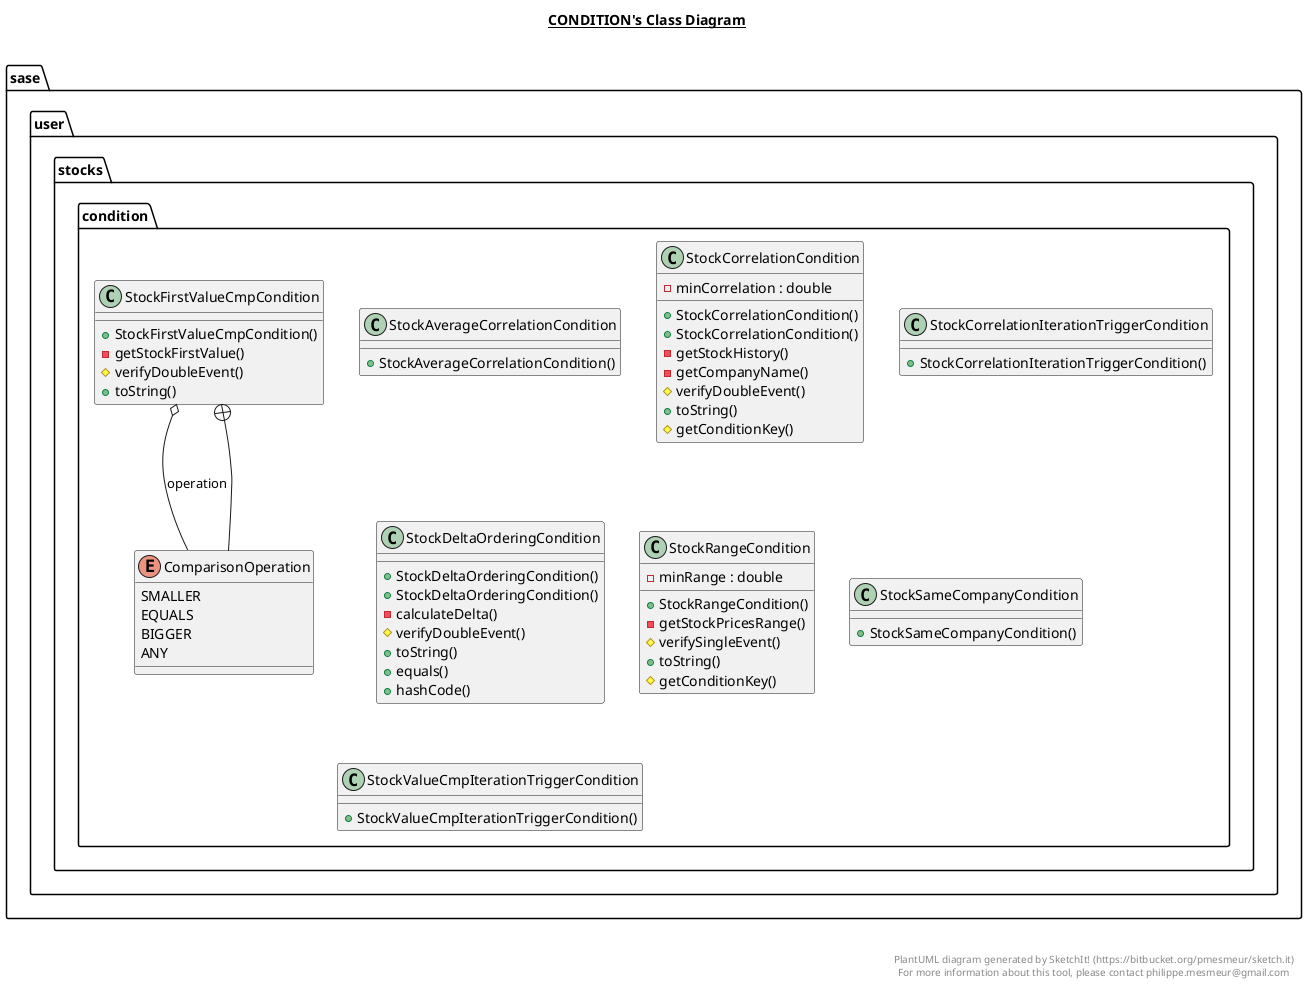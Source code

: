 @startuml

title __CONDITION's Class Diagram__\n

  package sase.user.stocks {
    package sase.user.stocks.condition {
      class StockAverageCorrelationCondition {
          + StockAverageCorrelationCondition()
      }
    }
  }
  

  package sase.user.stocks {
    package sase.user.stocks.condition {
      class StockCorrelationCondition {
          - minCorrelation : double
          + StockCorrelationCondition()
          + StockCorrelationCondition()
          - getStockHistory()
          - getCompanyName()
          # verifyDoubleEvent()
          + toString()
          # getConditionKey()
      }
    }
  }
  

  package sase.user.stocks {
    package sase.user.stocks.condition {
      class StockCorrelationIterationTriggerCondition {
          + StockCorrelationIterationTriggerCondition()
      }
    }
  }
  

  package sase.user.stocks {
    package sase.user.stocks.condition {
      class StockDeltaOrderingCondition {
          + StockDeltaOrderingCondition()
          + StockDeltaOrderingCondition()
          - calculateDelta()
          # verifyDoubleEvent()
          + toString()
          + equals()
          + hashCode()
      }
    }
  }
  

  package sase.user.stocks {
    package sase.user.stocks.condition {
      class StockFirstValueCmpCondition {
          + StockFirstValueCmpCondition()
          - getStockFirstValue()
          # verifyDoubleEvent()
          + toString()
      }
    }
  }
  

  package sase.user.stocks {
    package sase.user.stocks.condition {
      enum ComparisonOperation {
        SMALLER
        EQUALS
        BIGGER
        ANY
      }
    }
  }
  

  package sase.user.stocks {
    package sase.user.stocks.condition {
      class StockRangeCondition {
          - minRange : double
          + StockRangeCondition()
          - getStockPricesRange()
          # verifySingleEvent()
          + toString()
          # getConditionKey()
      }
    }
  }
  

  package sase.user.stocks {
    package sase.user.stocks.condition {
      class StockSameCompanyCondition {
          + StockSameCompanyCondition()
      }
    }
  }
  

  package sase.user.stocks {
    package sase.user.stocks.condition {
      class StockValueCmpIterationTriggerCondition {
          + StockValueCmpIterationTriggerCondition()
      }
    }
  }
  

  StockFirstValueCmpCondition o-- ComparisonOperation : operation
  StockFirstValueCmpCondition +-down- ComparisonOperation


right footer


PlantUML diagram generated by SketchIt! (https://bitbucket.org/pmesmeur/sketch.it)
For more information about this tool, please contact philippe.mesmeur@gmail.com
endfooter

@enduml
